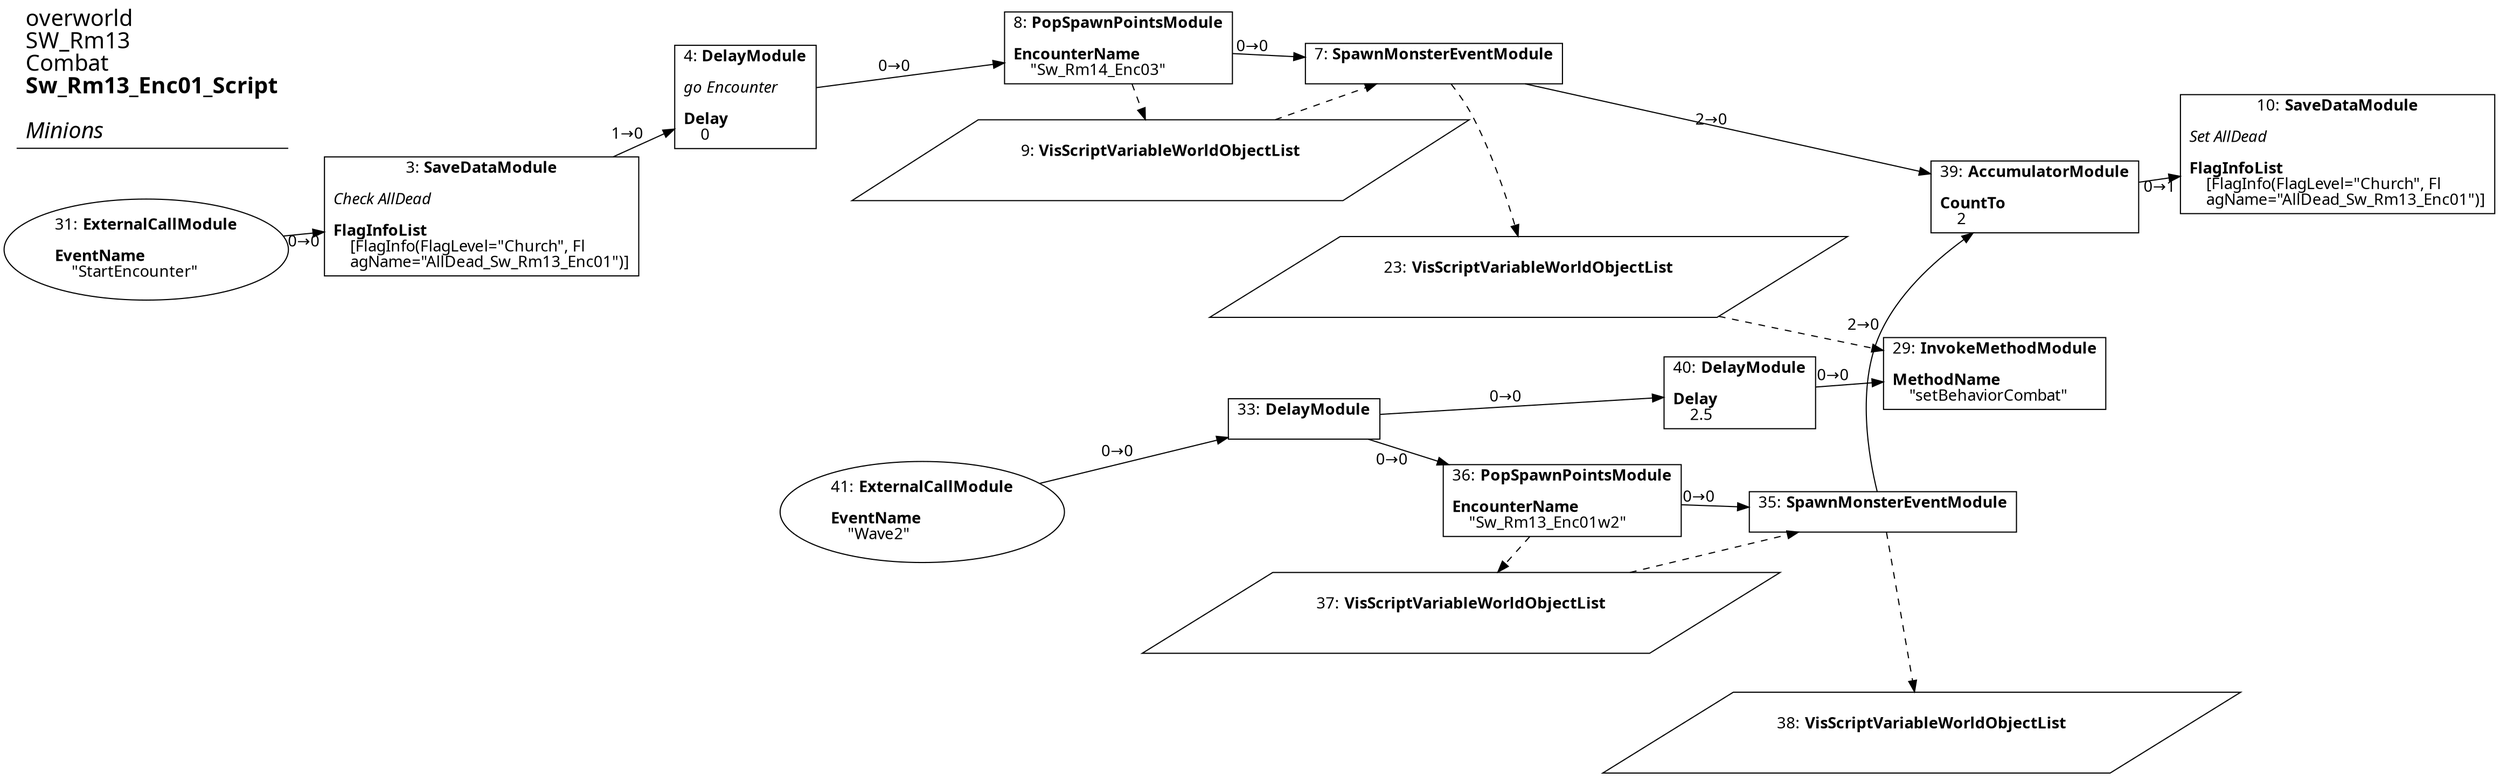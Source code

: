 digraph {
    layout = fdp;
    overlap = prism;
    sep = "+16";
    splines = spline;

    node [ shape = box ];

    graph [ fontname = "Segoe UI" ];
    node [ fontname = "Segoe UI" ];
    edge [ fontname = "Segoe UI" ];

    3 [ label = <3: <b>SaveDataModule</b><br/><br/><i>Check AllDead<br align="left"/></i><br align="left"/><b>FlagInfoList</b><br align="left"/>    [FlagInfo(FlagLevel=&quot;Church&quot;, Fl<br align="left"/>    agName=&quot;AllDead_Sw_Rm13_Enc01&quot;)]<br align="left"/>> ];
    3 [ pos = "0.17,-0.19000001!" ];
    3 -> 4 [ label = "1→0" ];

    4 [ label = <4: <b>DelayModule</b><br/><br/><i>go Encounter<br align="left"/></i><br align="left"/><b>Delay</b><br align="left"/>    0<br align="left"/>> ];
    4 [ pos = "0.48900002,-0.141!" ];
    4 -> 8 [ label = "0→0" ];

    7 [ label = <7: <b>SpawnMonsterEventModule</b><br/><br/>> ];
    7 [ pos = "0.897,-0.080000006!" ];
    7 -> 39 [ label = "2→0" ];
    9 -> 7 [ style = dashed ];
    7 -> 23 [ style = dashed ];

    8 [ label = <8: <b>PopSpawnPointsModule</b><br/><br/><b>EncounterName</b><br align="left"/>    &quot;Sw_Rm14_Enc03&quot;<br align="left"/>> ];
    8 [ pos = "0.666,-0.080000006!" ];
    8 -> 7 [ label = "0→0" ];
    8 -> 9 [ style = dashed ];

    9 [ label = <9: <b>VisScriptVariableWorldObjectList</b><br/><br/>> ];
    9 [ shape = parallelogram ]
    9 [ pos = "0.68500006,-0.209!" ];

    10 [ label = <10: <b>SaveDataModule</b><br/><br/><i>Set AllDead<br align="left"/></i><br align="left"/><b>FlagInfoList</b><br align="left"/>    [FlagInfo(FlagLevel=&quot;Church&quot;, Fl<br align="left"/>    agName=&quot;AllDead_Sw_Rm13_Enc01&quot;)]<br align="left"/>> ];
    10 [ pos = "1.9230001,-0.158!" ];

    23 [ label = <23: <b>VisScriptVariableWorldObjectList</b><br/><br/>> ];
    23 [ shape = parallelogram ]
    23 [ pos = "0.91700006,-0.293!" ];

    29 [ label = <29: <b>InvokeMethodModule</b><br/><br/><b>MethodName</b><br align="left"/>    &quot;setBehaviorCombat&quot;<br align="left"/>> ];
    29 [ pos = "1.3030001,-0.37800002!" ];
    23 -> 29 [ style = dashed ];

    31 [ label = <31: <b>ExternalCallModule</b><br/><br/><b>EventName</b><br align="left"/>    &quot;StartEncounter&quot;<br align="left"/>> ];
    31 [ shape = oval ]
    31 [ pos = "-0.119,-0.193!" ];
    31 -> 3 [ label = "0→0" ];

    33 [ label = <33: <b>DelayModule</b><br/><br/>> ];
    33 [ pos = "0.94600004,-0.44500002!" ];
    33 -> 36 [ label = "0→0" ];
    33 -> 40 [ label = "0→0" ];

    35 [ label = <35: <b>SpawnMonsterEventModule</b><br/><br/>> ];
    35 [ pos = "1.368,-0.587!" ];
    35 -> 39 [ label = "2→0" ];
    37 -> 35 [ style = dashed ];
    35 -> 38 [ style = dashed ];

    36 [ label = <36: <b>PopSpawnPointsModule</b><br/><br/><b>EncounterName</b><br align="left"/>    &quot;Sw_Rm13_Enc01w2&quot;<br align="left"/>> ];
    36 [ pos = "1.1350001,-0.587!" ];
    36 -> 35 [ label = "0→0" ];
    36 -> 37 [ style = dashed ];

    37 [ label = <37: <b>VisScriptVariableWorldObjectList</b><br/><br/>> ];
    37 [ shape = parallelogram ]
    37 [ pos = "1.156,-0.716!" ];

    38 [ label = <38: <b>VisScriptVariableWorldObjectList</b><br/><br/>> ];
    38 [ shape = parallelogram ]
    38 [ pos = "1.3690001,-0.77300006!" ];

    39 [ label = <39: <b>AccumulatorModule</b><br/><br/><b>CountTo</b><br align="left"/>    2<br align="left"/>> ];
    39 [ pos = "1.697,-0.19900002!" ];
    39 -> 10 [ label = "0→1" ];

    40 [ label = <40: <b>DelayModule</b><br/><br/><b>Delay</b><br align="left"/>    2.5<br align="left"/>> ];
    40 [ pos = "1.1140001,-0.38700002!" ];
    40 -> 29 [ label = "0→0" ];

    41 [ label = <41: <b>ExternalCallModule</b><br/><br/><b>EventName</b><br align="left"/>    &quot;Wave2&quot;<br align="left"/>> ];
    41 [ shape = oval ]
    41 [ pos = "0.637,-0.532!" ];
    41 -> 33 [ label = "0→0" ];

    title [ pos = "-0.120000005,-0.079!" ];
    title [ shape = underline ];
    title [ label = <<font point-size="20">overworld<br align="left"/>SW_Rm13<br align="left"/>Combat<br align="left"/><b>Sw_Rm13_Enc01_Script</b><br align="left"/><br/><i>Minions</i><br align="left"/></font>> ];
}
